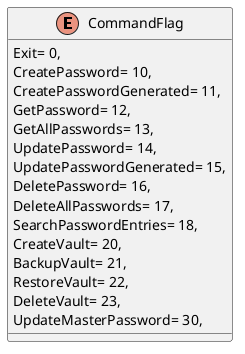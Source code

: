 @startuml
enum CommandFlag {
    Exit= 0,
    CreatePassword= 10,
    CreatePasswordGenerated= 11,
    GetPassword= 12,
    GetAllPasswords= 13,
    UpdatePassword= 14,
    UpdatePasswordGenerated= 15,
    DeletePassword= 16,
    DeleteAllPasswords= 17,
    SearchPasswordEntries= 18,
    CreateVault= 20,
    BackupVault= 21,
    RestoreVault= 22,
    DeleteVault= 23,
    UpdateMasterPassword= 30,
}
@enduml

